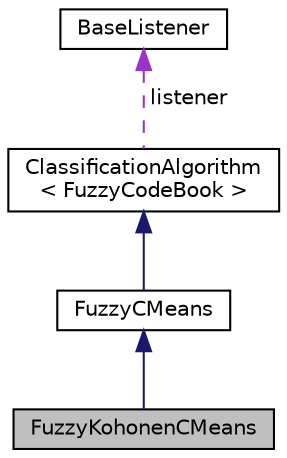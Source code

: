 digraph "FuzzyKohonenCMeans"
{
  edge [fontname="Helvetica",fontsize="10",labelfontname="Helvetica",labelfontsize="10"];
  node [fontname="Helvetica",fontsize="10",shape=record];
  Node3 [label="FuzzyKohonenCMeans",height=0.2,width=0.4,color="black", fillcolor="grey75", style="filled", fontcolor="black"];
  Node4 -> Node3 [dir="back",color="midnightblue",fontsize="10",style="solid",fontname="Helvetica"];
  Node4 [label="FuzzyCMeans",height=0.2,width=0.4,color="black", fillcolor="white", style="filled",URL="$classFuzzyCMeans.html"];
  Node5 -> Node4 [dir="back",color="midnightblue",fontsize="10",style="solid",fontname="Helvetica"];
  Node5 [label="ClassificationAlgorithm\l\< FuzzyCodeBook \>",height=0.2,width=0.4,color="black", fillcolor="white", style="filled",URL="$classClassificationAlgorithm.html"];
  Node6 -> Node5 [dir="back",color="darkorchid3",fontsize="10",style="dashed",label=" listener" ,fontname="Helvetica"];
  Node6 [label="BaseListener",height=0.2,width=0.4,color="black", fillcolor="white", style="filled",URL="$classBaseListener.html"];
}
